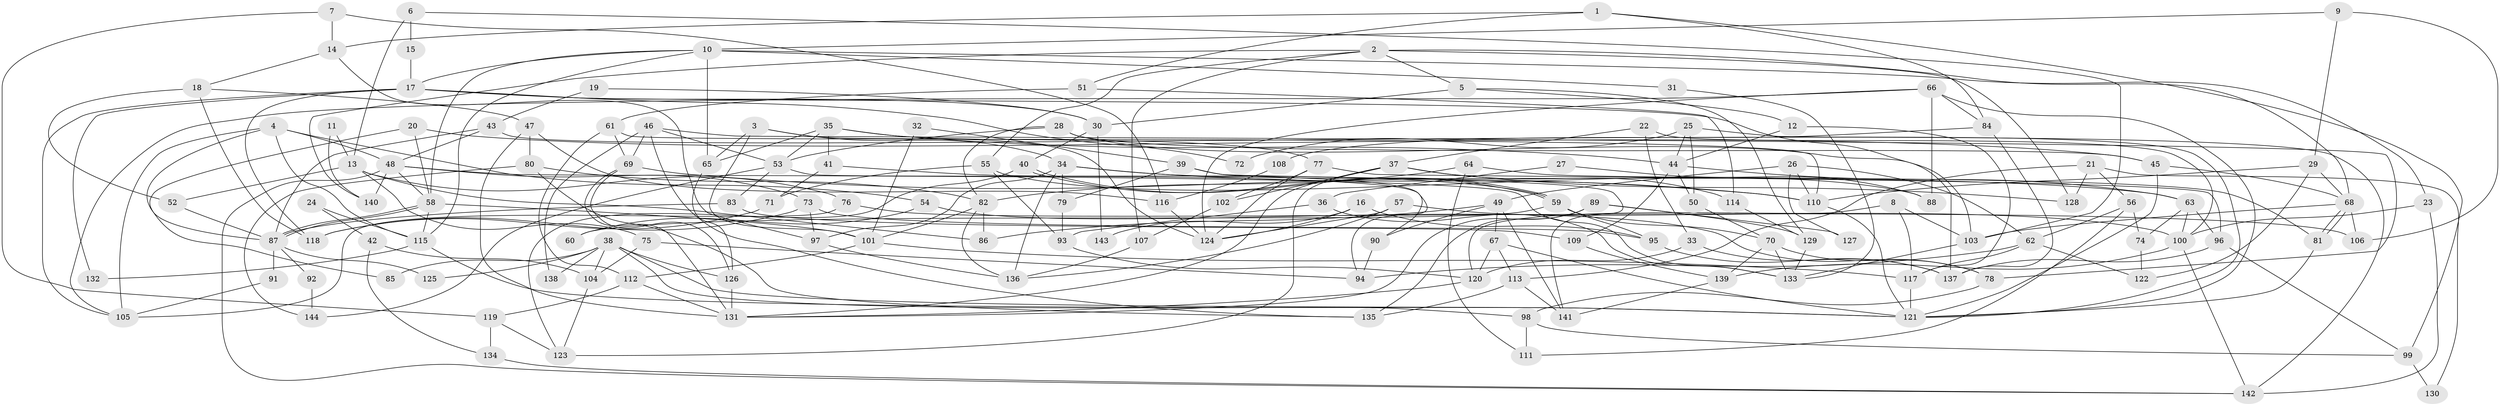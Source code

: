 // coarse degree distribution, {6: 0.2553191489361702, 7: 0.11702127659574468, 5: 0.09574468085106383, 3: 0.20212765957446807, 4: 0.13829787234042554, 2: 0.11702127659574468, 8: 0.0425531914893617, 9: 0.010638297872340425, 12: 0.02127659574468085}
// Generated by graph-tools (version 1.1) at 2025/24/03/03/25 07:24:00]
// undirected, 144 vertices, 288 edges
graph export_dot {
graph [start="1"]
  node [color=gray90,style=filled];
  1;
  2;
  3;
  4;
  5;
  6;
  7;
  8;
  9;
  10;
  11;
  12;
  13;
  14;
  15;
  16;
  17;
  18;
  19;
  20;
  21;
  22;
  23;
  24;
  25;
  26;
  27;
  28;
  29;
  30;
  31;
  32;
  33;
  34;
  35;
  36;
  37;
  38;
  39;
  40;
  41;
  42;
  43;
  44;
  45;
  46;
  47;
  48;
  49;
  50;
  51;
  52;
  53;
  54;
  55;
  56;
  57;
  58;
  59;
  60;
  61;
  62;
  63;
  64;
  65;
  66;
  67;
  68;
  69;
  70;
  71;
  72;
  73;
  74;
  75;
  76;
  77;
  78;
  79;
  80;
  81;
  82;
  83;
  84;
  85;
  86;
  87;
  88;
  89;
  90;
  91;
  92;
  93;
  94;
  95;
  96;
  97;
  98;
  99;
  100;
  101;
  102;
  103;
  104;
  105;
  106;
  107;
  108;
  109;
  110;
  111;
  112;
  113;
  114;
  115;
  116;
  117;
  118;
  119;
  120;
  121;
  122;
  123;
  124;
  125;
  126;
  127;
  128;
  129;
  130;
  131;
  132;
  133;
  134;
  135;
  136;
  137;
  138;
  139;
  140;
  141;
  142;
  143;
  144;
  1 -- 14;
  1 -- 84;
  1 -- 51;
  1 -- 99;
  2 -- 128;
  2 -- 68;
  2 -- 5;
  2 -- 55;
  2 -- 107;
  2 -- 140;
  3 -- 101;
  3 -- 65;
  3 -- 34;
  3 -- 124;
  4 -- 115;
  4 -- 48;
  4 -- 54;
  4 -- 87;
  4 -- 105;
  5 -- 129;
  5 -- 12;
  5 -- 30;
  6 -- 13;
  6 -- 103;
  6 -- 15;
  7 -- 14;
  7 -- 119;
  7 -- 116;
  8 -- 103;
  8 -- 117;
  8 -- 120;
  9 -- 10;
  9 -- 29;
  9 -- 106;
  10 -- 115;
  10 -- 58;
  10 -- 17;
  10 -- 23;
  10 -- 31;
  10 -- 65;
  11 -- 13;
  11 -- 140;
  12 -- 44;
  12 -- 117;
  13 -- 52;
  13 -- 75;
  13 -- 76;
  13 -- 86;
  14 -- 97;
  14 -- 18;
  15 -- 17;
  16 -- 124;
  16 -- 95;
  16 -- 143;
  17 -- 105;
  17 -- 30;
  17 -- 72;
  17 -- 103;
  17 -- 118;
  17 -- 132;
  18 -- 47;
  18 -- 118;
  18 -- 52;
  19 -- 43;
  19 -- 30;
  20 -- 58;
  20 -- 45;
  20 -- 85;
  21 -- 113;
  21 -- 56;
  21 -- 128;
  21 -- 130;
  22 -- 37;
  22 -- 33;
  22 -- 100;
  23 -- 142;
  23 -- 100;
  24 -- 115;
  24 -- 42;
  25 -- 121;
  25 -- 44;
  25 -- 50;
  25 -- 72;
  26 -- 62;
  26 -- 110;
  26 -- 49;
  26 -- 127;
  27 -- 88;
  27 -- 36;
  28 -- 82;
  28 -- 53;
  28 -- 45;
  28 -- 137;
  29 -- 68;
  29 -- 110;
  29 -- 122;
  30 -- 40;
  30 -- 143;
  31 -- 133;
  32 -- 101;
  32 -- 39;
  33 -- 120;
  33 -- 137;
  34 -- 97;
  34 -- 63;
  34 -- 79;
  34 -- 110;
  34 -- 136;
  35 -- 77;
  35 -- 44;
  35 -- 41;
  35 -- 53;
  35 -- 65;
  36 -- 93;
  36 -- 133;
  37 -- 102;
  37 -- 131;
  37 -- 114;
  37 -- 123;
  37 -- 128;
  38 -- 126;
  38 -- 121;
  38 -- 85;
  38 -- 98;
  38 -- 104;
  38 -- 125;
  38 -- 138;
  39 -- 141;
  39 -- 94;
  39 -- 79;
  40 -- 59;
  40 -- 59;
  40 -- 123;
  41 -- 59;
  41 -- 71;
  42 -- 104;
  42 -- 134;
  43 -- 48;
  43 -- 87;
  43 -- 142;
  44 -- 109;
  44 -- 63;
  44 -- 50;
  45 -- 68;
  45 -- 121;
  46 -- 135;
  46 -- 78;
  46 -- 53;
  46 -- 69;
  46 -- 138;
  47 -- 116;
  47 -- 131;
  47 -- 80;
  48 -- 58;
  48 -- 142;
  48 -- 73;
  48 -- 133;
  48 -- 140;
  49 -- 67;
  49 -- 86;
  49 -- 90;
  49 -- 141;
  50 -- 70;
  51 -- 61;
  51 -- 114;
  52 -- 87;
  53 -- 83;
  53 -- 90;
  53 -- 144;
  54 -- 78;
  54 -- 60;
  55 -- 93;
  55 -- 71;
  55 -- 88;
  56 -- 111;
  56 -- 62;
  56 -- 74;
  57 -- 124;
  57 -- 100;
  57 -- 136;
  58 -- 101;
  58 -- 87;
  58 -- 87;
  58 -- 115;
  59 -- 70;
  59 -- 60;
  59 -- 95;
  61 -- 110;
  61 -- 112;
  61 -- 69;
  62 -- 117;
  62 -- 122;
  62 -- 94;
  63 -- 100;
  63 -- 74;
  63 -- 96;
  64 -- 82;
  64 -- 81;
  64 -- 111;
  65 -- 126;
  66 -- 121;
  66 -- 105;
  66 -- 84;
  66 -- 88;
  66 -- 124;
  67 -- 121;
  67 -- 120;
  67 -- 113;
  68 -- 103;
  68 -- 81;
  68 -- 81;
  68 -- 106;
  69 -- 110;
  69 -- 126;
  69 -- 131;
  70 -- 133;
  70 -- 78;
  70 -- 139;
  71 -- 118;
  73 -- 118;
  73 -- 95;
  73 -- 97;
  74 -- 122;
  75 -- 104;
  75 -- 94;
  76 -- 106;
  76 -- 105;
  77 -- 96;
  77 -- 124;
  77 -- 102;
  78 -- 98;
  79 -- 93;
  80 -- 82;
  80 -- 135;
  80 -- 144;
  81 -- 121;
  82 -- 86;
  82 -- 136;
  82 -- 101;
  83 -- 87;
  83 -- 109;
  84 -- 137;
  84 -- 108;
  87 -- 91;
  87 -- 92;
  87 -- 125;
  89 -- 135;
  89 -- 131;
  89 -- 127;
  89 -- 129;
  90 -- 94;
  91 -- 105;
  92 -- 144;
  93 -- 120;
  95 -- 137;
  96 -- 137;
  96 -- 99;
  97 -- 136;
  98 -- 99;
  98 -- 111;
  99 -- 130;
  100 -- 139;
  100 -- 142;
  101 -- 117;
  101 -- 112;
  102 -- 107;
  103 -- 133;
  104 -- 123;
  107 -- 136;
  108 -- 116;
  109 -- 139;
  110 -- 121;
  112 -- 131;
  112 -- 119;
  113 -- 141;
  113 -- 135;
  114 -- 129;
  115 -- 121;
  115 -- 132;
  116 -- 124;
  117 -- 121;
  119 -- 123;
  119 -- 134;
  120 -- 131;
  126 -- 131;
  129 -- 133;
  134 -- 142;
  139 -- 141;
}
